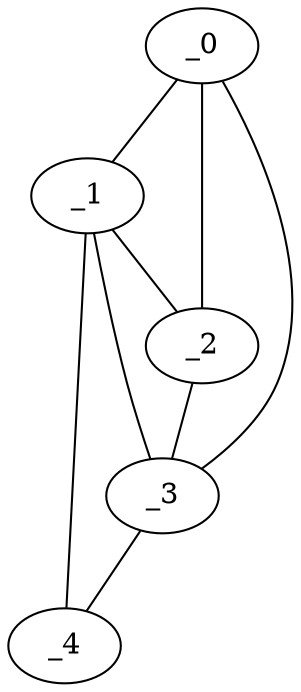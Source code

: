 graph "obj70__210.gxl" {
	_0	 [x=11,
		y=49];
	_1	 [x=65,
		y=13];
	_0 -- _1	 [valence=1];
	_2	 [x=67,
		y=44];
	_0 -- _2	 [valence=2];
	_3	 [x=118,
		y=50];
	_0 -- _3	 [valence=1];
	_1 -- _2	 [valence=1];
	_1 -- _3	 [valence=2];
	_4	 [x=126,
		y=42];
	_1 -- _4	 [valence=1];
	_2 -- _3	 [valence=2];
	_3 -- _4	 [valence=1];
}
